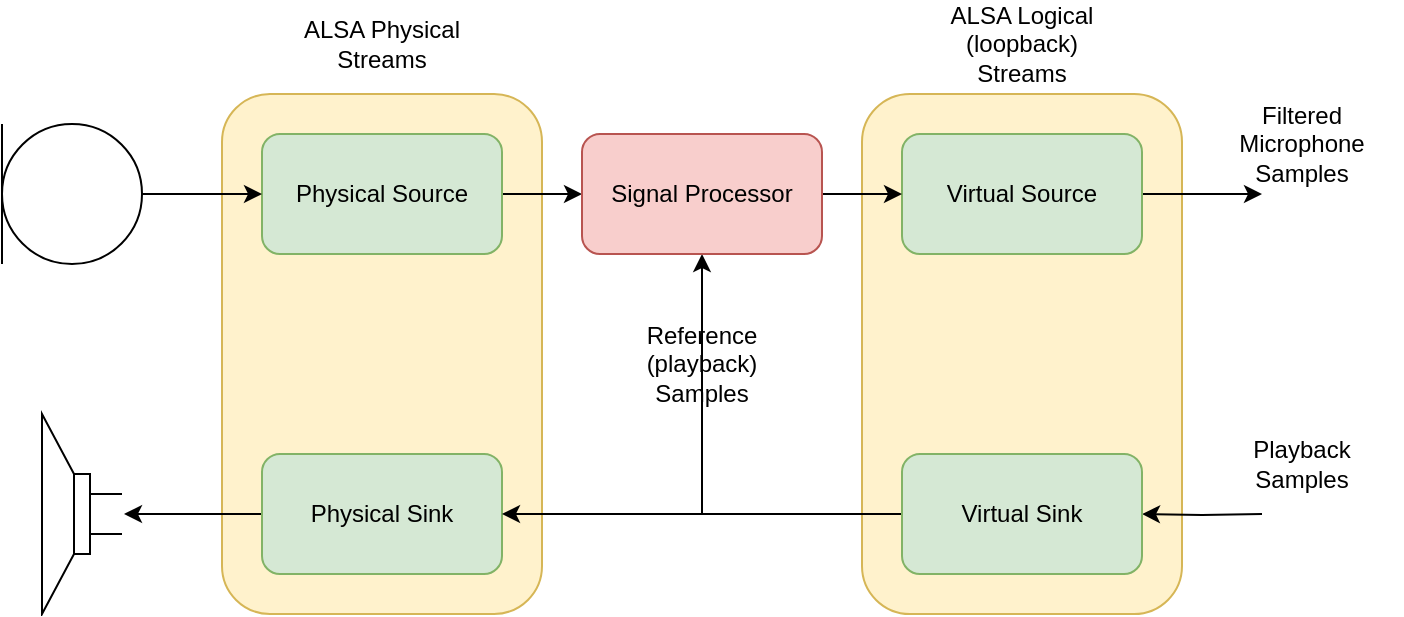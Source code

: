 <mxfile version="13.6.5" type="device"><diagram id="8jIvv2y5x0uycty0f2ff" name="Page-1"><mxGraphModel dx="1422" dy="745" grid="1" gridSize="10" guides="1" tooltips="1" connect="1" arrows="1" fold="1" page="1" pageScale="1" pageWidth="850" pageHeight="1100" math="0" shadow="0"><root><mxCell id="0"/><mxCell id="1" parent="0"/><mxCell id="4b-NqGLNN3n5l_Alv12U-21" value="" style="rounded=1;whiteSpace=wrap;html=1;fillColor=#fff2cc;strokeColor=#d6b656;" vertex="1" parent="1"><mxGeometry x="540" y="140" width="160" height="260" as="geometry"/></mxCell><mxCell id="4b-NqGLNN3n5l_Alv12U-20" value="" style="rounded=1;whiteSpace=wrap;html=1;fillColor=#fff2cc;strokeColor=#d6b656;" vertex="1" parent="1"><mxGeometry x="220" y="140" width="160" height="260" as="geometry"/></mxCell><mxCell id="4b-NqGLNN3n5l_Alv12U-16" style="edgeStyle=orthogonalEdgeStyle;rounded=0;orthogonalLoop=1;jettySize=auto;html=1;exitX=1;exitY=0.5;exitDx=0;exitDy=0;entryX=0;entryY=0.5;entryDx=0;entryDy=0;" edge="1" parent="1" source="4b-NqGLNN3n5l_Alv12U-1" target="4b-NqGLNN3n5l_Alv12U-14"><mxGeometry relative="1" as="geometry"/></mxCell><mxCell id="4b-NqGLNN3n5l_Alv12U-1" value="Physical Source" style="rounded=1;whiteSpace=wrap;html=1;fillColor=#d5e8d4;strokeColor=#82b366;" vertex="1" parent="1"><mxGeometry x="240" y="160" width="120" height="60" as="geometry"/></mxCell><mxCell id="4b-NqGLNN3n5l_Alv12U-11" style="edgeStyle=orthogonalEdgeStyle;rounded=0;orthogonalLoop=1;jettySize=auto;html=1;exitX=0;exitY=0.5;exitDx=0;exitDy=0;entryX=-0.025;entryY=0.5;entryDx=0;entryDy=0;entryPerimeter=0;" edge="1" parent="1" source="4b-NqGLNN3n5l_Alv12U-2" target="4b-NqGLNN3n5l_Alv12U-9"><mxGeometry relative="1" as="geometry"><mxPoint x="205" y="410" as="targetPoint"/></mxGeometry></mxCell><mxCell id="4b-NqGLNN3n5l_Alv12U-2" value="Physical Sink" style="rounded=1;whiteSpace=wrap;html=1;fillColor=#d5e8d4;strokeColor=#82b366;" vertex="1" parent="1"><mxGeometry x="240" y="320" width="120" height="60" as="geometry"/></mxCell><mxCell id="4b-NqGLNN3n5l_Alv12U-18" style="edgeStyle=orthogonalEdgeStyle;rounded=0;orthogonalLoop=1;jettySize=auto;html=1;exitX=1;exitY=0.5;exitDx=0;exitDy=0;" edge="1" parent="1" source="4b-NqGLNN3n5l_Alv12U-3"><mxGeometry relative="1" as="geometry"><mxPoint x="740" y="190" as="targetPoint"/></mxGeometry></mxCell><mxCell id="4b-NqGLNN3n5l_Alv12U-3" value="Virtual Source" style="rounded=1;whiteSpace=wrap;html=1;fillColor=#d5e8d4;strokeColor=#82b366;" vertex="1" parent="1"><mxGeometry x="560" y="160" width="120" height="60" as="geometry"/></mxCell><mxCell id="4b-NqGLNN3n5l_Alv12U-13" style="edgeStyle=orthogonalEdgeStyle;rounded=0;orthogonalLoop=1;jettySize=auto;html=1;exitX=0;exitY=0.5;exitDx=0;exitDy=0;entryX=1;entryY=0.5;entryDx=0;entryDy=0;" edge="1" parent="1" source="4b-NqGLNN3n5l_Alv12U-4" target="4b-NqGLNN3n5l_Alv12U-2"><mxGeometry relative="1" as="geometry"/></mxCell><mxCell id="4b-NqGLNN3n5l_Alv12U-15" style="edgeStyle=orthogonalEdgeStyle;rounded=0;orthogonalLoop=1;jettySize=auto;html=1;exitX=0;exitY=0.5;exitDx=0;exitDy=0;entryX=0.5;entryY=1;entryDx=0;entryDy=0;" edge="1" parent="1" source="4b-NqGLNN3n5l_Alv12U-4" target="4b-NqGLNN3n5l_Alv12U-14"><mxGeometry relative="1" as="geometry"/></mxCell><mxCell id="4b-NqGLNN3n5l_Alv12U-25" style="edgeStyle=orthogonalEdgeStyle;rounded=0;orthogonalLoop=1;jettySize=auto;html=1;exitX=1;exitY=0.5;exitDx=0;exitDy=0;entryX=1;entryY=0.5;entryDx=0;entryDy=0;" edge="1" parent="1" target="4b-NqGLNN3n5l_Alv12U-4"><mxGeometry relative="1" as="geometry"><mxPoint x="740" y="350" as="sourcePoint"/></mxGeometry></mxCell><mxCell id="4b-NqGLNN3n5l_Alv12U-4" value="Virtual Sink" style="rounded=1;whiteSpace=wrap;html=1;fillColor=#d5e8d4;strokeColor=#82b366;" vertex="1" parent="1"><mxGeometry x="560" y="320" width="120" height="60" as="geometry"/></mxCell><mxCell id="4b-NqGLNN3n5l_Alv12U-8" style="edgeStyle=orthogonalEdgeStyle;rounded=0;orthogonalLoop=1;jettySize=auto;html=1;entryX=0;entryY=0.5;entryDx=0;entryDy=0;" edge="1" parent="1" source="4b-NqGLNN3n5l_Alv12U-5" target="4b-NqGLNN3n5l_Alv12U-1"><mxGeometry relative="1" as="geometry"/></mxCell><mxCell id="4b-NqGLNN3n5l_Alv12U-5" value="" style="verticalLabelPosition=bottom;shadow=0;dashed=0;align=center;html=1;verticalAlign=top;shape=mxgraph.electrical.radio.microphone_1;" vertex="1" parent="1"><mxGeometry x="110" y="155" width="70" height="70" as="geometry"/></mxCell><mxCell id="4b-NqGLNN3n5l_Alv12U-9" value="" style="pointerEvents=1;verticalLabelPosition=bottom;shadow=0;dashed=0;align=center;html=1;verticalAlign=top;shape=mxgraph.electrical.electro-mechanical.loudspeaker;rotation=-180;" vertex="1" parent="1"><mxGeometry x="130" y="300" width="40" height="100" as="geometry"/></mxCell><mxCell id="4b-NqGLNN3n5l_Alv12U-17" style="edgeStyle=orthogonalEdgeStyle;rounded=0;orthogonalLoop=1;jettySize=auto;html=1;exitX=1;exitY=0.5;exitDx=0;exitDy=0;entryX=0;entryY=0.5;entryDx=0;entryDy=0;" edge="1" parent="1" source="4b-NqGLNN3n5l_Alv12U-14" target="4b-NqGLNN3n5l_Alv12U-3"><mxGeometry relative="1" as="geometry"/></mxCell><mxCell id="4b-NqGLNN3n5l_Alv12U-14" value="Signal Processor" style="rounded=1;whiteSpace=wrap;html=1;fillColor=#f8cecc;strokeColor=#b85450;" vertex="1" parent="1"><mxGeometry x="400" y="160" width="120" height="60" as="geometry"/></mxCell><mxCell id="4b-NqGLNN3n5l_Alv12U-22" value="ALSA Physical Streams" style="text;html=1;strokeColor=none;fillColor=none;align=center;verticalAlign=middle;whiteSpace=wrap;rounded=0;" vertex="1" parent="1"><mxGeometry x="250" y="100" width="100" height="30" as="geometry"/></mxCell><mxCell id="4b-NqGLNN3n5l_Alv12U-23" value="ALSA Logical (loopback) Streams" style="text;html=1;strokeColor=none;fillColor=none;align=center;verticalAlign=middle;whiteSpace=wrap;rounded=0;" vertex="1" parent="1"><mxGeometry x="570" y="100" width="100" height="30" as="geometry"/></mxCell><mxCell id="4b-NqGLNN3n5l_Alv12U-26" value="Filtered Microphone Samples" style="text;html=1;strokeColor=none;fillColor=none;align=center;verticalAlign=middle;whiteSpace=wrap;rounded=0;" vertex="1" parent="1"><mxGeometry x="710" y="150" width="100" height="30" as="geometry"/></mxCell><mxCell id="4b-NqGLNN3n5l_Alv12U-27" value="Playback Samples" style="text;html=1;strokeColor=none;fillColor=none;align=center;verticalAlign=middle;whiteSpace=wrap;rounded=0;" vertex="1" parent="1"><mxGeometry x="710" y="310" width="100" height="30" as="geometry"/></mxCell><mxCell id="4b-NqGLNN3n5l_Alv12U-28" value="Reference (playback) Samples" style="text;html=1;strokeColor=none;fillColor=none;align=center;verticalAlign=middle;whiteSpace=wrap;rounded=0;" vertex="1" parent="1"><mxGeometry x="410" y="260" width="100" height="30" as="geometry"/></mxCell></root></mxGraphModel></diagram></mxfile>
